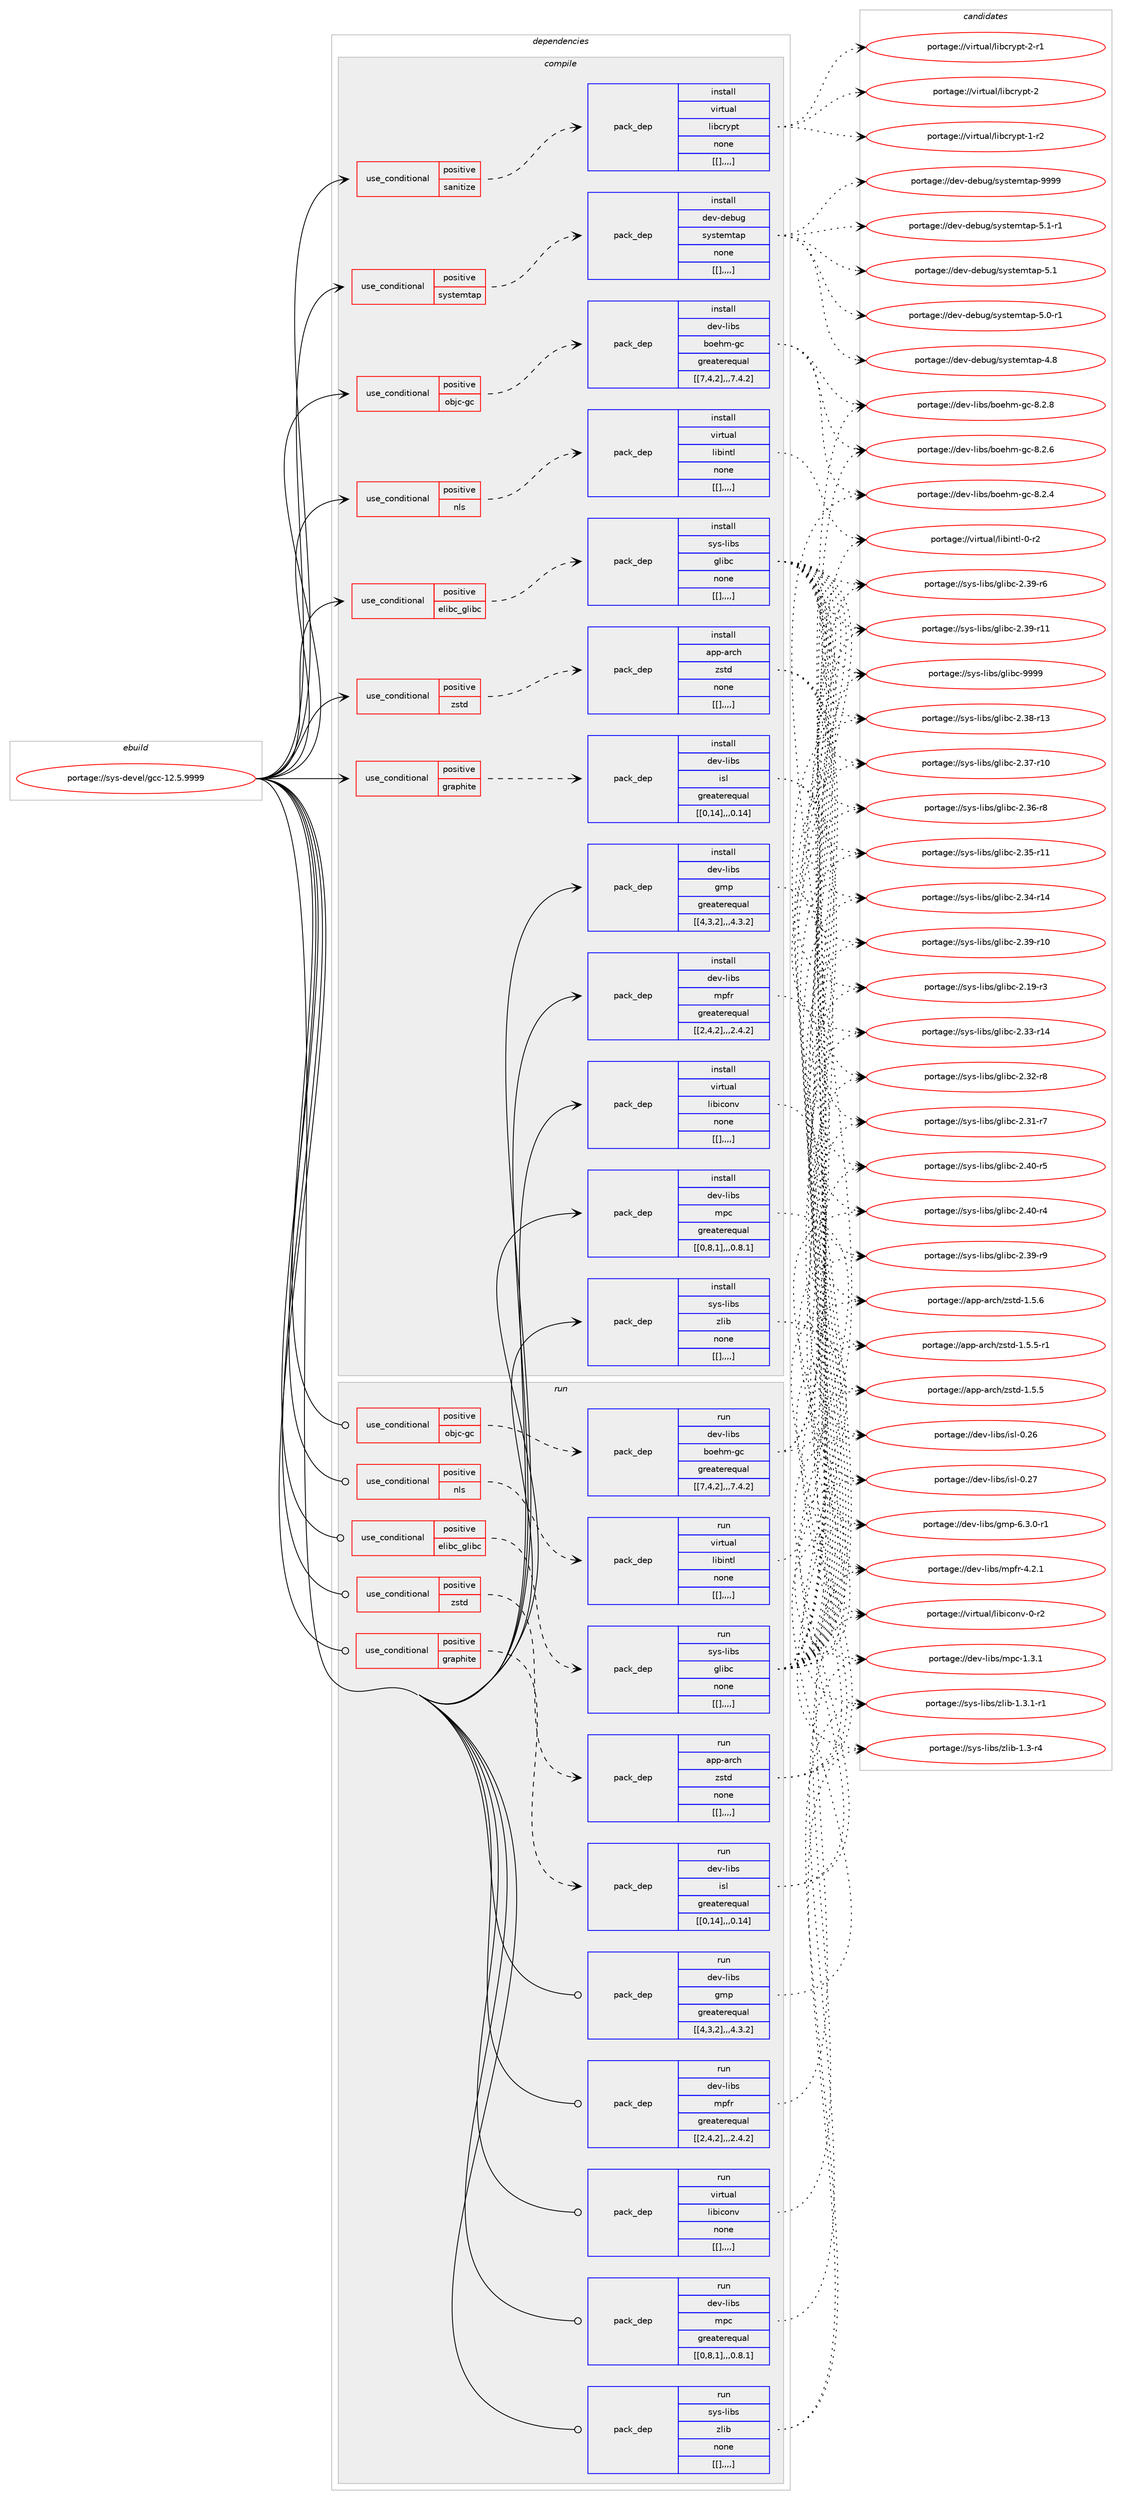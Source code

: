 digraph prolog {

# *************
# Graph options
# *************

newrank=true;
concentrate=true;
compound=true;
graph [rankdir=LR,fontname=Helvetica,fontsize=10,ranksep=1.5];#, ranksep=2.5, nodesep=0.2];
edge  [arrowhead=vee];
node  [fontname=Helvetica,fontsize=10];

# **********
# The ebuild
# **********

subgraph cluster_leftcol {
color=gray;
label=<<i>ebuild</i>>;
id [label="portage://sys-devel/gcc-12.5.9999", color=red, width=4, href="../sys-devel/gcc-12.5.9999.svg"];
}

# ****************
# The dependencies
# ****************

subgraph cluster_midcol {
color=gray;
label=<<i>dependencies</i>>;
subgraph cluster_compile {
fillcolor="#eeeeee";
style=filled;
label=<<i>compile</i>>;
subgraph cond121721 {
dependency456138 [label=<<TABLE BORDER="0" CELLBORDER="1" CELLSPACING="0" CELLPADDING="4"><TR><TD ROWSPAN="3" CELLPADDING="10">use_conditional</TD></TR><TR><TD>positive</TD></TR><TR><TD>elibc_glibc</TD></TR></TABLE>>, shape=none, color=red];
subgraph pack331205 {
dependency456173 [label=<<TABLE BORDER="0" CELLBORDER="1" CELLSPACING="0" CELLPADDING="4" WIDTH="220"><TR><TD ROWSPAN="6" CELLPADDING="30">pack_dep</TD></TR><TR><TD WIDTH="110">install</TD></TR><TR><TD>sys-libs</TD></TR><TR><TD>glibc</TD></TR><TR><TD>none</TD></TR><TR><TD>[[],,,,]</TD></TR></TABLE>>, shape=none, color=blue];
}
dependency456138:e -> dependency456173:w [weight=20,style="dashed",arrowhead="vee"];
}
id:e -> dependency456138:w [weight=20,style="solid",arrowhead="vee"];
subgraph cond121761 {
dependency456222 [label=<<TABLE BORDER="0" CELLBORDER="1" CELLSPACING="0" CELLPADDING="4"><TR><TD ROWSPAN="3" CELLPADDING="10">use_conditional</TD></TR><TR><TD>positive</TD></TR><TR><TD>graphite</TD></TR></TABLE>>, shape=none, color=red];
subgraph pack331282 {
dependency456304 [label=<<TABLE BORDER="0" CELLBORDER="1" CELLSPACING="0" CELLPADDING="4" WIDTH="220"><TR><TD ROWSPAN="6" CELLPADDING="30">pack_dep</TD></TR><TR><TD WIDTH="110">install</TD></TR><TR><TD>dev-libs</TD></TR><TR><TD>isl</TD></TR><TR><TD>greaterequal</TD></TR><TR><TD>[[0,14],,,0.14]</TD></TR></TABLE>>, shape=none, color=blue];
}
dependency456222:e -> dependency456304:w [weight=20,style="dashed",arrowhead="vee"];
}
id:e -> dependency456222:w [weight=20,style="solid",arrowhead="vee"];
subgraph cond121816 {
dependency456335 [label=<<TABLE BORDER="0" CELLBORDER="1" CELLSPACING="0" CELLPADDING="4"><TR><TD ROWSPAN="3" CELLPADDING="10">use_conditional</TD></TR><TR><TD>positive</TD></TR><TR><TD>nls</TD></TR></TABLE>>, shape=none, color=red];
subgraph pack331309 {
dependency456338 [label=<<TABLE BORDER="0" CELLBORDER="1" CELLSPACING="0" CELLPADDING="4" WIDTH="220"><TR><TD ROWSPAN="6" CELLPADDING="30">pack_dep</TD></TR><TR><TD WIDTH="110">install</TD></TR><TR><TD>virtual</TD></TR><TR><TD>libintl</TD></TR><TR><TD>none</TD></TR><TR><TD>[[],,,,]</TD></TR></TABLE>>, shape=none, color=blue];
}
dependency456335:e -> dependency456338:w [weight=20,style="dashed",arrowhead="vee"];
}
id:e -> dependency456335:w [weight=20,style="solid",arrowhead="vee"];
subgraph cond121830 {
dependency456360 [label=<<TABLE BORDER="0" CELLBORDER="1" CELLSPACING="0" CELLPADDING="4"><TR><TD ROWSPAN="3" CELLPADDING="10">use_conditional</TD></TR><TR><TD>positive</TD></TR><TR><TD>objc-gc</TD></TR></TABLE>>, shape=none, color=red];
subgraph pack331323 {
dependency456379 [label=<<TABLE BORDER="0" CELLBORDER="1" CELLSPACING="0" CELLPADDING="4" WIDTH="220"><TR><TD ROWSPAN="6" CELLPADDING="30">pack_dep</TD></TR><TR><TD WIDTH="110">install</TD></TR><TR><TD>dev-libs</TD></TR><TR><TD>boehm-gc</TD></TR><TR><TD>greaterequal</TD></TR><TR><TD>[[7,4,2],,,7.4.2]</TD></TR></TABLE>>, shape=none, color=blue];
}
dependency456360:e -> dependency456379:w [weight=20,style="dashed",arrowhead="vee"];
}
id:e -> dependency456360:w [weight=20,style="solid",arrowhead="vee"];
subgraph cond121841 {
dependency456386 [label=<<TABLE BORDER="0" CELLBORDER="1" CELLSPACING="0" CELLPADDING="4"><TR><TD ROWSPAN="3" CELLPADDING="10">use_conditional</TD></TR><TR><TD>positive</TD></TR><TR><TD>sanitize</TD></TR></TABLE>>, shape=none, color=red];
subgraph pack331337 {
dependency456405 [label=<<TABLE BORDER="0" CELLBORDER="1" CELLSPACING="0" CELLPADDING="4" WIDTH="220"><TR><TD ROWSPAN="6" CELLPADDING="30">pack_dep</TD></TR><TR><TD WIDTH="110">install</TD></TR><TR><TD>virtual</TD></TR><TR><TD>libcrypt</TD></TR><TR><TD>none</TD></TR><TR><TD>[[],,,,]</TD></TR></TABLE>>, shape=none, color=blue];
}
dependency456386:e -> dependency456405:w [weight=20,style="dashed",arrowhead="vee"];
}
id:e -> dependency456386:w [weight=20,style="solid",arrowhead="vee"];
subgraph cond121862 {
dependency456441 [label=<<TABLE BORDER="0" CELLBORDER="1" CELLSPACING="0" CELLPADDING="4"><TR><TD ROWSPAN="3" CELLPADDING="10">use_conditional</TD></TR><TR><TD>positive</TD></TR><TR><TD>systemtap</TD></TR></TABLE>>, shape=none, color=red];
subgraph pack331378 {
dependency456489 [label=<<TABLE BORDER="0" CELLBORDER="1" CELLSPACING="0" CELLPADDING="4" WIDTH="220"><TR><TD ROWSPAN="6" CELLPADDING="30">pack_dep</TD></TR><TR><TD WIDTH="110">install</TD></TR><TR><TD>dev-debug</TD></TR><TR><TD>systemtap</TD></TR><TR><TD>none</TD></TR><TR><TD>[[],,,,]</TD></TR></TABLE>>, shape=none, color=blue];
}
dependency456441:e -> dependency456489:w [weight=20,style="dashed",arrowhead="vee"];
}
id:e -> dependency456441:w [weight=20,style="solid",arrowhead="vee"];
subgraph cond121887 {
dependency456531 [label=<<TABLE BORDER="0" CELLBORDER="1" CELLSPACING="0" CELLPADDING="4"><TR><TD ROWSPAN="3" CELLPADDING="10">use_conditional</TD></TR><TR><TD>positive</TD></TR><TR><TD>zstd</TD></TR></TABLE>>, shape=none, color=red];
subgraph pack331417 {
dependency456534 [label=<<TABLE BORDER="0" CELLBORDER="1" CELLSPACING="0" CELLPADDING="4" WIDTH="220"><TR><TD ROWSPAN="6" CELLPADDING="30">pack_dep</TD></TR><TR><TD WIDTH="110">install</TD></TR><TR><TD>app-arch</TD></TR><TR><TD>zstd</TD></TR><TR><TD>none</TD></TR><TR><TD>[[],,,,]</TD></TR></TABLE>>, shape=none, color=blue];
}
dependency456531:e -> dependency456534:w [weight=20,style="dashed",arrowhead="vee"];
}
id:e -> dependency456531:w [weight=20,style="solid",arrowhead="vee"];
subgraph pack331420 {
dependency456540 [label=<<TABLE BORDER="0" CELLBORDER="1" CELLSPACING="0" CELLPADDING="4" WIDTH="220"><TR><TD ROWSPAN="6" CELLPADDING="30">pack_dep</TD></TR><TR><TD WIDTH="110">install</TD></TR><TR><TD>dev-libs</TD></TR><TR><TD>gmp</TD></TR><TR><TD>greaterequal</TD></TR><TR><TD>[[4,3,2],,,4.3.2]</TD></TR></TABLE>>, shape=none, color=blue];
}
id:e -> dependency456540:w [weight=20,style="solid",arrowhead="vee"];
subgraph pack331450 {
dependency456585 [label=<<TABLE BORDER="0" CELLBORDER="1" CELLSPACING="0" CELLPADDING="4" WIDTH="220"><TR><TD ROWSPAN="6" CELLPADDING="30">pack_dep</TD></TR><TR><TD WIDTH="110">install</TD></TR><TR><TD>dev-libs</TD></TR><TR><TD>mpc</TD></TR><TR><TD>greaterequal</TD></TR><TR><TD>[[0,8,1],,,0.8.1]</TD></TR></TABLE>>, shape=none, color=blue];
}
id:e -> dependency456585:w [weight=20,style="solid",arrowhead="vee"];
subgraph pack331467 {
dependency456611 [label=<<TABLE BORDER="0" CELLBORDER="1" CELLSPACING="0" CELLPADDING="4" WIDTH="220"><TR><TD ROWSPAN="6" CELLPADDING="30">pack_dep</TD></TR><TR><TD WIDTH="110">install</TD></TR><TR><TD>dev-libs</TD></TR><TR><TD>mpfr</TD></TR><TR><TD>greaterequal</TD></TR><TR><TD>[[2,4,2],,,2.4.2]</TD></TR></TABLE>>, shape=none, color=blue];
}
id:e -> dependency456611:w [weight=20,style="solid",arrowhead="vee"];
subgraph pack331470 {
dependency456659 [label=<<TABLE BORDER="0" CELLBORDER="1" CELLSPACING="0" CELLPADDING="4" WIDTH="220"><TR><TD ROWSPAN="6" CELLPADDING="30">pack_dep</TD></TR><TR><TD WIDTH="110">install</TD></TR><TR><TD>sys-libs</TD></TR><TR><TD>zlib</TD></TR><TR><TD>none</TD></TR><TR><TD>[[],,,,]</TD></TR></TABLE>>, shape=none, color=blue];
}
id:e -> dependency456659:w [weight=20,style="solid",arrowhead="vee"];
subgraph pack331530 {
dependency456800 [label=<<TABLE BORDER="0" CELLBORDER="1" CELLSPACING="0" CELLPADDING="4" WIDTH="220"><TR><TD ROWSPAN="6" CELLPADDING="30">pack_dep</TD></TR><TR><TD WIDTH="110">install</TD></TR><TR><TD>virtual</TD></TR><TR><TD>libiconv</TD></TR><TR><TD>none</TD></TR><TR><TD>[[],,,,]</TD></TR></TABLE>>, shape=none, color=blue];
}
id:e -> dependency456800:w [weight=20,style="solid",arrowhead="vee"];
}
subgraph cluster_compileandrun {
fillcolor="#eeeeee";
style=filled;
label=<<i>compile and run</i>>;
}
subgraph cluster_run {
fillcolor="#eeeeee";
style=filled;
label=<<i>run</i>>;
subgraph cond122006 {
dependency456832 [label=<<TABLE BORDER="0" CELLBORDER="1" CELLSPACING="0" CELLPADDING="4"><TR><TD ROWSPAN="3" CELLPADDING="10">use_conditional</TD></TR><TR><TD>positive</TD></TR><TR><TD>elibc_glibc</TD></TR></TABLE>>, shape=none, color=red];
subgraph pack331619 {
dependency456880 [label=<<TABLE BORDER="0" CELLBORDER="1" CELLSPACING="0" CELLPADDING="4" WIDTH="220"><TR><TD ROWSPAN="6" CELLPADDING="30">pack_dep</TD></TR><TR><TD WIDTH="110">run</TD></TR><TR><TD>sys-libs</TD></TR><TR><TD>glibc</TD></TR><TR><TD>none</TD></TR><TR><TD>[[],,,,]</TD></TR></TABLE>>, shape=none, color=blue];
}
dependency456832:e -> dependency456880:w [weight=20,style="dashed",arrowhead="vee"];
}
id:e -> dependency456832:w [weight=20,style="solid",arrowhead="odot"];
subgraph cond122029 {
dependency456958 [label=<<TABLE BORDER="0" CELLBORDER="1" CELLSPACING="0" CELLPADDING="4"><TR><TD ROWSPAN="3" CELLPADDING="10">use_conditional</TD></TR><TR><TD>positive</TD></TR><TR><TD>graphite</TD></TR></TABLE>>, shape=none, color=red];
subgraph pack331727 {
dependency457009 [label=<<TABLE BORDER="0" CELLBORDER="1" CELLSPACING="0" CELLPADDING="4" WIDTH="220"><TR><TD ROWSPAN="6" CELLPADDING="30">pack_dep</TD></TR><TR><TD WIDTH="110">run</TD></TR><TR><TD>dev-libs</TD></TR><TR><TD>isl</TD></TR><TR><TD>greaterequal</TD></TR><TR><TD>[[0,14],,,0.14]</TD></TR></TABLE>>, shape=none, color=blue];
}
dependency456958:e -> dependency457009:w [weight=20,style="dashed",arrowhead="vee"];
}
id:e -> dependency456958:w [weight=20,style="solid",arrowhead="odot"];
subgraph cond122063 {
dependency457144 [label=<<TABLE BORDER="0" CELLBORDER="1" CELLSPACING="0" CELLPADDING="4"><TR><TD ROWSPAN="3" CELLPADDING="10">use_conditional</TD></TR><TR><TD>positive</TD></TR><TR><TD>nls</TD></TR></TABLE>>, shape=none, color=red];
subgraph pack331850 {
dependency457173 [label=<<TABLE BORDER="0" CELLBORDER="1" CELLSPACING="0" CELLPADDING="4" WIDTH="220"><TR><TD ROWSPAN="6" CELLPADDING="30">pack_dep</TD></TR><TR><TD WIDTH="110">run</TD></TR><TR><TD>virtual</TD></TR><TR><TD>libintl</TD></TR><TR><TD>none</TD></TR><TR><TD>[[],,,,]</TD></TR></TABLE>>, shape=none, color=blue];
}
dependency457144:e -> dependency457173:w [weight=20,style="dashed",arrowhead="vee"];
}
id:e -> dependency457144:w [weight=20,style="solid",arrowhead="odot"];
subgraph cond122118 {
dependency457178 [label=<<TABLE BORDER="0" CELLBORDER="1" CELLSPACING="0" CELLPADDING="4"><TR><TD ROWSPAN="3" CELLPADDING="10">use_conditional</TD></TR><TR><TD>positive</TD></TR><TR><TD>objc-gc</TD></TR></TABLE>>, shape=none, color=red];
subgraph pack331855 {
dependency457205 [label=<<TABLE BORDER="0" CELLBORDER="1" CELLSPACING="0" CELLPADDING="4" WIDTH="220"><TR><TD ROWSPAN="6" CELLPADDING="30">pack_dep</TD></TR><TR><TD WIDTH="110">run</TD></TR><TR><TD>dev-libs</TD></TR><TR><TD>boehm-gc</TD></TR><TR><TD>greaterequal</TD></TR><TR><TD>[[7,4,2],,,7.4.2]</TD></TR></TABLE>>, shape=none, color=blue];
}
dependency457178:e -> dependency457205:w [weight=20,style="dashed",arrowhead="vee"];
}
id:e -> dependency457178:w [weight=20,style="solid",arrowhead="odot"];
subgraph cond122135 {
dependency457274 [label=<<TABLE BORDER="0" CELLBORDER="1" CELLSPACING="0" CELLPADDING="4"><TR><TD ROWSPAN="3" CELLPADDING="10">use_conditional</TD></TR><TR><TD>positive</TD></TR><TR><TD>zstd</TD></TR></TABLE>>, shape=none, color=red];
subgraph pack331913 {
dependency457347 [label=<<TABLE BORDER="0" CELLBORDER="1" CELLSPACING="0" CELLPADDING="4" WIDTH="220"><TR><TD ROWSPAN="6" CELLPADDING="30">pack_dep</TD></TR><TR><TD WIDTH="110">run</TD></TR><TR><TD>app-arch</TD></TR><TR><TD>zstd</TD></TR><TR><TD>none</TD></TR><TR><TD>[[],,,,]</TD></TR></TABLE>>, shape=none, color=blue];
}
dependency457274:e -> dependency457347:w [weight=20,style="dashed",arrowhead="vee"];
}
id:e -> dependency457274:w [weight=20,style="solid",arrowhead="odot"];
subgraph pack332043 {
dependency457479 [label=<<TABLE BORDER="0" CELLBORDER="1" CELLSPACING="0" CELLPADDING="4" WIDTH="220"><TR><TD ROWSPAN="6" CELLPADDING="30">pack_dep</TD></TR><TR><TD WIDTH="110">run</TD></TR><TR><TD>dev-libs</TD></TR><TR><TD>gmp</TD></TR><TR><TD>greaterequal</TD></TR><TR><TD>[[4,3,2],,,4.3.2]</TD></TR></TABLE>>, shape=none, color=blue];
}
id:e -> dependency457479:w [weight=20,style="solid",arrowhead="odot"];
subgraph pack332070 {
dependency457542 [label=<<TABLE BORDER="0" CELLBORDER="1" CELLSPACING="0" CELLPADDING="4" WIDTH="220"><TR><TD ROWSPAN="6" CELLPADDING="30">pack_dep</TD></TR><TR><TD WIDTH="110">run</TD></TR><TR><TD>dev-libs</TD></TR><TR><TD>mpc</TD></TR><TR><TD>greaterequal</TD></TR><TR><TD>[[0,8,1],,,0.8.1]</TD></TR></TABLE>>, shape=none, color=blue];
}
id:e -> dependency457542:w [weight=20,style="solid",arrowhead="odot"];
subgraph pack332095 {
dependency457547 [label=<<TABLE BORDER="0" CELLBORDER="1" CELLSPACING="0" CELLPADDING="4" WIDTH="220"><TR><TD ROWSPAN="6" CELLPADDING="30">pack_dep</TD></TR><TR><TD WIDTH="110">run</TD></TR><TR><TD>dev-libs</TD></TR><TR><TD>mpfr</TD></TR><TR><TD>greaterequal</TD></TR><TR><TD>[[2,4,2],,,2.4.2]</TD></TR></TABLE>>, shape=none, color=blue];
}
id:e -> dependency457547:w [weight=20,style="solid",arrowhead="odot"];
subgraph pack332132 {
dependency457599 [label=<<TABLE BORDER="0" CELLBORDER="1" CELLSPACING="0" CELLPADDING="4" WIDTH="220"><TR><TD ROWSPAN="6" CELLPADDING="30">pack_dep</TD></TR><TR><TD WIDTH="110">run</TD></TR><TR><TD>sys-libs</TD></TR><TR><TD>zlib</TD></TR><TR><TD>none</TD></TR><TR><TD>[[],,,,]</TD></TR></TABLE>>, shape=none, color=blue];
}
id:e -> dependency457599:w [weight=20,style="solid",arrowhead="odot"];
subgraph pack332134 {
dependency457630 [label=<<TABLE BORDER="0" CELLBORDER="1" CELLSPACING="0" CELLPADDING="4" WIDTH="220"><TR><TD ROWSPAN="6" CELLPADDING="30">pack_dep</TD></TR><TR><TD WIDTH="110">run</TD></TR><TR><TD>virtual</TD></TR><TR><TD>libiconv</TD></TR><TR><TD>none</TD></TR><TR><TD>[[],,,,]</TD></TR></TABLE>>, shape=none, color=blue];
}
id:e -> dependency457630:w [weight=20,style="solid",arrowhead="odot"];
}
}

# **************
# The candidates
# **************

subgraph cluster_choices {
rank=same;
color=gray;
label=<<i>candidates</i>>;

subgraph choice331162 {
color=black;
nodesep=1;
choice11512111545108105981154710310810598994557575757 [label="portage://sys-libs/glibc-9999", color=red, width=4,href="../sys-libs/glibc-9999.svg"];
choice115121115451081059811547103108105989945504652484511453 [label="portage://sys-libs/glibc-2.40-r5", color=red, width=4,href="../sys-libs/glibc-2.40-r5.svg"];
choice115121115451081059811547103108105989945504652484511452 [label="portage://sys-libs/glibc-2.40-r4", color=red, width=4,href="../sys-libs/glibc-2.40-r4.svg"];
choice115121115451081059811547103108105989945504651574511457 [label="portage://sys-libs/glibc-2.39-r9", color=red, width=4,href="../sys-libs/glibc-2.39-r9.svg"];
choice115121115451081059811547103108105989945504651574511454 [label="portage://sys-libs/glibc-2.39-r6", color=red, width=4,href="../sys-libs/glibc-2.39-r6.svg"];
choice11512111545108105981154710310810598994550465157451144949 [label="portage://sys-libs/glibc-2.39-r11", color=red, width=4,href="../sys-libs/glibc-2.39-r11.svg"];
choice11512111545108105981154710310810598994550465157451144948 [label="portage://sys-libs/glibc-2.39-r10", color=red, width=4,href="../sys-libs/glibc-2.39-r10.svg"];
choice11512111545108105981154710310810598994550465156451144951 [label="portage://sys-libs/glibc-2.38-r13", color=red, width=4,href="../sys-libs/glibc-2.38-r13.svg"];
choice11512111545108105981154710310810598994550465155451144948 [label="portage://sys-libs/glibc-2.37-r10", color=red, width=4,href="../sys-libs/glibc-2.37-r10.svg"];
choice115121115451081059811547103108105989945504651544511456 [label="portage://sys-libs/glibc-2.36-r8", color=red, width=4,href="../sys-libs/glibc-2.36-r8.svg"];
choice11512111545108105981154710310810598994550465153451144949 [label="portage://sys-libs/glibc-2.35-r11", color=red, width=4,href="../sys-libs/glibc-2.35-r11.svg"];
choice11512111545108105981154710310810598994550465152451144952 [label="portage://sys-libs/glibc-2.34-r14", color=red, width=4,href="../sys-libs/glibc-2.34-r14.svg"];
choice11512111545108105981154710310810598994550465151451144952 [label="portage://sys-libs/glibc-2.33-r14", color=red, width=4,href="../sys-libs/glibc-2.33-r14.svg"];
choice115121115451081059811547103108105989945504651504511456 [label="portage://sys-libs/glibc-2.32-r8", color=red, width=4,href="../sys-libs/glibc-2.32-r8.svg"];
choice115121115451081059811547103108105989945504651494511455 [label="portage://sys-libs/glibc-2.31-r7", color=red, width=4,href="../sys-libs/glibc-2.31-r7.svg"];
choice115121115451081059811547103108105989945504649574511451 [label="portage://sys-libs/glibc-2.19-r3", color=red, width=4,href="../sys-libs/glibc-2.19-r3.svg"];
dependency456173:e -> choice11512111545108105981154710310810598994557575757:w [style=dotted,weight="100"];
dependency456173:e -> choice115121115451081059811547103108105989945504652484511453:w [style=dotted,weight="100"];
dependency456173:e -> choice115121115451081059811547103108105989945504652484511452:w [style=dotted,weight="100"];
dependency456173:e -> choice115121115451081059811547103108105989945504651574511457:w [style=dotted,weight="100"];
dependency456173:e -> choice115121115451081059811547103108105989945504651574511454:w [style=dotted,weight="100"];
dependency456173:e -> choice11512111545108105981154710310810598994550465157451144949:w [style=dotted,weight="100"];
dependency456173:e -> choice11512111545108105981154710310810598994550465157451144948:w [style=dotted,weight="100"];
dependency456173:e -> choice11512111545108105981154710310810598994550465156451144951:w [style=dotted,weight="100"];
dependency456173:e -> choice11512111545108105981154710310810598994550465155451144948:w [style=dotted,weight="100"];
dependency456173:e -> choice115121115451081059811547103108105989945504651544511456:w [style=dotted,weight="100"];
dependency456173:e -> choice11512111545108105981154710310810598994550465153451144949:w [style=dotted,weight="100"];
dependency456173:e -> choice11512111545108105981154710310810598994550465152451144952:w [style=dotted,weight="100"];
dependency456173:e -> choice11512111545108105981154710310810598994550465151451144952:w [style=dotted,weight="100"];
dependency456173:e -> choice115121115451081059811547103108105989945504651504511456:w [style=dotted,weight="100"];
dependency456173:e -> choice115121115451081059811547103108105989945504651494511455:w [style=dotted,weight="100"];
dependency456173:e -> choice115121115451081059811547103108105989945504649574511451:w [style=dotted,weight="100"];
}
subgraph choice331201 {
color=black;
nodesep=1;
choice1001011184510810598115471051151084548465055 [label="portage://dev-libs/isl-0.27", color=red, width=4,href="../dev-libs/isl-0.27.svg"];
choice1001011184510810598115471051151084548465054 [label="portage://dev-libs/isl-0.26", color=red, width=4,href="../dev-libs/isl-0.26.svg"];
dependency456304:e -> choice1001011184510810598115471051151084548465055:w [style=dotted,weight="100"];
dependency456304:e -> choice1001011184510810598115471051151084548465054:w [style=dotted,weight="100"];
}
subgraph choice331257 {
color=black;
nodesep=1;
choice11810511411611797108471081059810511011610845484511450 [label="portage://virtual/libintl-0-r2", color=red, width=4,href="../virtual/libintl-0-r2.svg"];
dependency456338:e -> choice11810511411611797108471081059810511011610845484511450:w [style=dotted,weight="100"];
}
subgraph choice331320 {
color=black;
nodesep=1;
choice100101118451081059811547981111011041094510399455646504656 [label="portage://dev-libs/boehm-gc-8.2.8", color=red, width=4,href="../dev-libs/boehm-gc-8.2.8.svg"];
choice100101118451081059811547981111011041094510399455646504654 [label="portage://dev-libs/boehm-gc-8.2.6", color=red, width=4,href="../dev-libs/boehm-gc-8.2.6.svg"];
choice100101118451081059811547981111011041094510399455646504652 [label="portage://dev-libs/boehm-gc-8.2.4", color=red, width=4,href="../dev-libs/boehm-gc-8.2.4.svg"];
dependency456379:e -> choice100101118451081059811547981111011041094510399455646504656:w [style=dotted,weight="100"];
dependency456379:e -> choice100101118451081059811547981111011041094510399455646504654:w [style=dotted,weight="100"];
dependency456379:e -> choice100101118451081059811547981111011041094510399455646504652:w [style=dotted,weight="100"];
}
subgraph choice331324 {
color=black;
nodesep=1;
choice1181051141161179710847108105989911412111211645504511449 [label="portage://virtual/libcrypt-2-r1", color=red, width=4,href="../virtual/libcrypt-2-r1.svg"];
choice118105114116117971084710810598991141211121164550 [label="portage://virtual/libcrypt-2", color=red, width=4,href="../virtual/libcrypt-2.svg"];
choice1181051141161179710847108105989911412111211645494511450 [label="portage://virtual/libcrypt-1-r2", color=red, width=4,href="../virtual/libcrypt-1-r2.svg"];
dependency456405:e -> choice1181051141161179710847108105989911412111211645504511449:w [style=dotted,weight="100"];
dependency456405:e -> choice118105114116117971084710810598991141211121164550:w [style=dotted,weight="100"];
dependency456405:e -> choice1181051141161179710847108105989911412111211645494511450:w [style=dotted,weight="100"];
}
subgraph choice331346 {
color=black;
nodesep=1;
choice100101118451001019811710347115121115116101109116971124557575757 [label="portage://dev-debug/systemtap-9999", color=red, width=4,href="../dev-debug/systemtap-9999.svg"];
choice10010111845100101981171034711512111511610110911697112455346494511449 [label="portage://dev-debug/systemtap-5.1-r1", color=red, width=4,href="../dev-debug/systemtap-5.1-r1.svg"];
choice1001011184510010198117103471151211151161011091169711245534649 [label="portage://dev-debug/systemtap-5.1", color=red, width=4,href="../dev-debug/systemtap-5.1.svg"];
choice10010111845100101981171034711512111511610110911697112455346484511449 [label="portage://dev-debug/systemtap-5.0-r1", color=red, width=4,href="../dev-debug/systemtap-5.0-r1.svg"];
choice1001011184510010198117103471151211151161011091169711245524656 [label="portage://dev-debug/systemtap-4.8", color=red, width=4,href="../dev-debug/systemtap-4.8.svg"];
dependency456489:e -> choice100101118451001019811710347115121115116101109116971124557575757:w [style=dotted,weight="100"];
dependency456489:e -> choice10010111845100101981171034711512111511610110911697112455346494511449:w [style=dotted,weight="100"];
dependency456489:e -> choice1001011184510010198117103471151211151161011091169711245534649:w [style=dotted,weight="100"];
dependency456489:e -> choice10010111845100101981171034711512111511610110911697112455346484511449:w [style=dotted,weight="100"];
dependency456489:e -> choice1001011184510010198117103471151211151161011091169711245524656:w [style=dotted,weight="100"];
}
subgraph choice331352 {
color=black;
nodesep=1;
choice9711211245971149910447122115116100454946534654 [label="portage://app-arch/zstd-1.5.6", color=red, width=4,href="../app-arch/zstd-1.5.6.svg"];
choice97112112459711499104471221151161004549465346534511449 [label="portage://app-arch/zstd-1.5.5-r1", color=red, width=4,href="../app-arch/zstd-1.5.5-r1.svg"];
choice9711211245971149910447122115116100454946534653 [label="portage://app-arch/zstd-1.5.5", color=red, width=4,href="../app-arch/zstd-1.5.5.svg"];
dependency456534:e -> choice9711211245971149910447122115116100454946534654:w [style=dotted,weight="100"];
dependency456534:e -> choice97112112459711499104471221151161004549465346534511449:w [style=dotted,weight="100"];
dependency456534:e -> choice9711211245971149910447122115116100454946534653:w [style=dotted,weight="100"];
}
subgraph choice331357 {
color=black;
nodesep=1;
choice1001011184510810598115471031091124554465146484511449 [label="portage://dev-libs/gmp-6.3.0-r1", color=red, width=4,href="../dev-libs/gmp-6.3.0-r1.svg"];
dependency456540:e -> choice1001011184510810598115471031091124554465146484511449:w [style=dotted,weight="100"];
}
subgraph choice331381 {
color=black;
nodesep=1;
choice10010111845108105981154710911299454946514649 [label="portage://dev-libs/mpc-1.3.1", color=red, width=4,href="../dev-libs/mpc-1.3.1.svg"];
dependency456585:e -> choice10010111845108105981154710911299454946514649:w [style=dotted,weight="100"];
}
subgraph choice331425 {
color=black;
nodesep=1;
choice100101118451081059811547109112102114455246504649 [label="portage://dev-libs/mpfr-4.2.1", color=red, width=4,href="../dev-libs/mpfr-4.2.1.svg"];
dependency456611:e -> choice100101118451081059811547109112102114455246504649:w [style=dotted,weight="100"];
}
subgraph choice331426 {
color=black;
nodesep=1;
choice115121115451081059811547122108105984549465146494511449 [label="portage://sys-libs/zlib-1.3.1-r1", color=red, width=4,href="../sys-libs/zlib-1.3.1-r1.svg"];
choice11512111545108105981154712210810598454946514511452 [label="portage://sys-libs/zlib-1.3-r4", color=red, width=4,href="../sys-libs/zlib-1.3-r4.svg"];
dependency456659:e -> choice115121115451081059811547122108105984549465146494511449:w [style=dotted,weight="100"];
dependency456659:e -> choice11512111545108105981154712210810598454946514511452:w [style=dotted,weight="100"];
}
subgraph choice331443 {
color=black;
nodesep=1;
choice1181051141161179710847108105981059911111011845484511450 [label="portage://virtual/libiconv-0-r2", color=red, width=4,href="../virtual/libiconv-0-r2.svg"];
dependency456800:e -> choice1181051141161179710847108105981059911111011845484511450:w [style=dotted,weight="100"];
}
subgraph choice331447 {
color=black;
nodesep=1;
choice11512111545108105981154710310810598994557575757 [label="portage://sys-libs/glibc-9999", color=red, width=4,href="../sys-libs/glibc-9999.svg"];
choice115121115451081059811547103108105989945504652484511453 [label="portage://sys-libs/glibc-2.40-r5", color=red, width=4,href="../sys-libs/glibc-2.40-r5.svg"];
choice115121115451081059811547103108105989945504652484511452 [label="portage://sys-libs/glibc-2.40-r4", color=red, width=4,href="../sys-libs/glibc-2.40-r4.svg"];
choice115121115451081059811547103108105989945504651574511457 [label="portage://sys-libs/glibc-2.39-r9", color=red, width=4,href="../sys-libs/glibc-2.39-r9.svg"];
choice115121115451081059811547103108105989945504651574511454 [label="portage://sys-libs/glibc-2.39-r6", color=red, width=4,href="../sys-libs/glibc-2.39-r6.svg"];
choice11512111545108105981154710310810598994550465157451144949 [label="portage://sys-libs/glibc-2.39-r11", color=red, width=4,href="../sys-libs/glibc-2.39-r11.svg"];
choice11512111545108105981154710310810598994550465157451144948 [label="portage://sys-libs/glibc-2.39-r10", color=red, width=4,href="../sys-libs/glibc-2.39-r10.svg"];
choice11512111545108105981154710310810598994550465156451144951 [label="portage://sys-libs/glibc-2.38-r13", color=red, width=4,href="../sys-libs/glibc-2.38-r13.svg"];
choice11512111545108105981154710310810598994550465155451144948 [label="portage://sys-libs/glibc-2.37-r10", color=red, width=4,href="../sys-libs/glibc-2.37-r10.svg"];
choice115121115451081059811547103108105989945504651544511456 [label="portage://sys-libs/glibc-2.36-r8", color=red, width=4,href="../sys-libs/glibc-2.36-r8.svg"];
choice11512111545108105981154710310810598994550465153451144949 [label="portage://sys-libs/glibc-2.35-r11", color=red, width=4,href="../sys-libs/glibc-2.35-r11.svg"];
choice11512111545108105981154710310810598994550465152451144952 [label="portage://sys-libs/glibc-2.34-r14", color=red, width=4,href="../sys-libs/glibc-2.34-r14.svg"];
choice11512111545108105981154710310810598994550465151451144952 [label="portage://sys-libs/glibc-2.33-r14", color=red, width=4,href="../sys-libs/glibc-2.33-r14.svg"];
choice115121115451081059811547103108105989945504651504511456 [label="portage://sys-libs/glibc-2.32-r8", color=red, width=4,href="../sys-libs/glibc-2.32-r8.svg"];
choice115121115451081059811547103108105989945504651494511455 [label="portage://sys-libs/glibc-2.31-r7", color=red, width=4,href="../sys-libs/glibc-2.31-r7.svg"];
choice115121115451081059811547103108105989945504649574511451 [label="portage://sys-libs/glibc-2.19-r3", color=red, width=4,href="../sys-libs/glibc-2.19-r3.svg"];
dependency456880:e -> choice11512111545108105981154710310810598994557575757:w [style=dotted,weight="100"];
dependency456880:e -> choice115121115451081059811547103108105989945504652484511453:w [style=dotted,weight="100"];
dependency456880:e -> choice115121115451081059811547103108105989945504652484511452:w [style=dotted,weight="100"];
dependency456880:e -> choice115121115451081059811547103108105989945504651574511457:w [style=dotted,weight="100"];
dependency456880:e -> choice115121115451081059811547103108105989945504651574511454:w [style=dotted,weight="100"];
dependency456880:e -> choice11512111545108105981154710310810598994550465157451144949:w [style=dotted,weight="100"];
dependency456880:e -> choice11512111545108105981154710310810598994550465157451144948:w [style=dotted,weight="100"];
dependency456880:e -> choice11512111545108105981154710310810598994550465156451144951:w [style=dotted,weight="100"];
dependency456880:e -> choice11512111545108105981154710310810598994550465155451144948:w [style=dotted,weight="100"];
dependency456880:e -> choice115121115451081059811547103108105989945504651544511456:w [style=dotted,weight="100"];
dependency456880:e -> choice11512111545108105981154710310810598994550465153451144949:w [style=dotted,weight="100"];
dependency456880:e -> choice11512111545108105981154710310810598994550465152451144952:w [style=dotted,weight="100"];
dependency456880:e -> choice11512111545108105981154710310810598994550465151451144952:w [style=dotted,weight="100"];
dependency456880:e -> choice115121115451081059811547103108105989945504651504511456:w [style=dotted,weight="100"];
dependency456880:e -> choice115121115451081059811547103108105989945504651494511455:w [style=dotted,weight="100"];
dependency456880:e -> choice115121115451081059811547103108105989945504649574511451:w [style=dotted,weight="100"];
}
subgraph choice331477 {
color=black;
nodesep=1;
choice1001011184510810598115471051151084548465055 [label="portage://dev-libs/isl-0.27", color=red, width=4,href="../dev-libs/isl-0.27.svg"];
choice1001011184510810598115471051151084548465054 [label="portage://dev-libs/isl-0.26", color=red, width=4,href="../dev-libs/isl-0.26.svg"];
dependency457009:e -> choice1001011184510810598115471051151084548465055:w [style=dotted,weight="100"];
dependency457009:e -> choice1001011184510810598115471051151084548465054:w [style=dotted,weight="100"];
}
subgraph choice331495 {
color=black;
nodesep=1;
choice11810511411611797108471081059810511011610845484511450 [label="portage://virtual/libintl-0-r2", color=red, width=4,href="../virtual/libintl-0-r2.svg"];
dependency457173:e -> choice11810511411611797108471081059810511011610845484511450:w [style=dotted,weight="100"];
}
subgraph choice331496 {
color=black;
nodesep=1;
choice100101118451081059811547981111011041094510399455646504656 [label="portage://dev-libs/boehm-gc-8.2.8", color=red, width=4,href="../dev-libs/boehm-gc-8.2.8.svg"];
choice100101118451081059811547981111011041094510399455646504654 [label="portage://dev-libs/boehm-gc-8.2.6", color=red, width=4,href="../dev-libs/boehm-gc-8.2.6.svg"];
choice100101118451081059811547981111011041094510399455646504652 [label="portage://dev-libs/boehm-gc-8.2.4", color=red, width=4,href="../dev-libs/boehm-gc-8.2.4.svg"];
dependency457205:e -> choice100101118451081059811547981111011041094510399455646504656:w [style=dotted,weight="100"];
dependency457205:e -> choice100101118451081059811547981111011041094510399455646504654:w [style=dotted,weight="100"];
dependency457205:e -> choice100101118451081059811547981111011041094510399455646504652:w [style=dotted,weight="100"];
}
subgraph choice331499 {
color=black;
nodesep=1;
choice9711211245971149910447122115116100454946534654 [label="portage://app-arch/zstd-1.5.6", color=red, width=4,href="../app-arch/zstd-1.5.6.svg"];
choice97112112459711499104471221151161004549465346534511449 [label="portage://app-arch/zstd-1.5.5-r1", color=red, width=4,href="../app-arch/zstd-1.5.5-r1.svg"];
choice9711211245971149910447122115116100454946534653 [label="portage://app-arch/zstd-1.5.5", color=red, width=4,href="../app-arch/zstd-1.5.5.svg"];
dependency457347:e -> choice9711211245971149910447122115116100454946534654:w [style=dotted,weight="100"];
dependency457347:e -> choice97112112459711499104471221151161004549465346534511449:w [style=dotted,weight="100"];
dependency457347:e -> choice9711211245971149910447122115116100454946534653:w [style=dotted,weight="100"];
}
subgraph choice331505 {
color=black;
nodesep=1;
choice1001011184510810598115471031091124554465146484511449 [label="portage://dev-libs/gmp-6.3.0-r1", color=red, width=4,href="../dev-libs/gmp-6.3.0-r1.svg"];
dependency457479:e -> choice1001011184510810598115471031091124554465146484511449:w [style=dotted,weight="100"];
}
subgraph choice331509 {
color=black;
nodesep=1;
choice10010111845108105981154710911299454946514649 [label="portage://dev-libs/mpc-1.3.1", color=red, width=4,href="../dev-libs/mpc-1.3.1.svg"];
dependency457542:e -> choice10010111845108105981154710911299454946514649:w [style=dotted,weight="100"];
}
subgraph choice331512 {
color=black;
nodesep=1;
choice100101118451081059811547109112102114455246504649 [label="portage://dev-libs/mpfr-4.2.1", color=red, width=4,href="../dev-libs/mpfr-4.2.1.svg"];
dependency457547:e -> choice100101118451081059811547109112102114455246504649:w [style=dotted,weight="100"];
}
subgraph choice331562 {
color=black;
nodesep=1;
choice115121115451081059811547122108105984549465146494511449 [label="portage://sys-libs/zlib-1.3.1-r1", color=red, width=4,href="../sys-libs/zlib-1.3.1-r1.svg"];
choice11512111545108105981154712210810598454946514511452 [label="portage://sys-libs/zlib-1.3-r4", color=red, width=4,href="../sys-libs/zlib-1.3-r4.svg"];
dependency457599:e -> choice115121115451081059811547122108105984549465146494511449:w [style=dotted,weight="100"];
dependency457599:e -> choice11512111545108105981154712210810598454946514511452:w [style=dotted,weight="100"];
}
subgraph choice331575 {
color=black;
nodesep=1;
choice1181051141161179710847108105981059911111011845484511450 [label="portage://virtual/libiconv-0-r2", color=red, width=4,href="../virtual/libiconv-0-r2.svg"];
dependency457630:e -> choice1181051141161179710847108105981059911111011845484511450:w [style=dotted,weight="100"];
}
}

}
